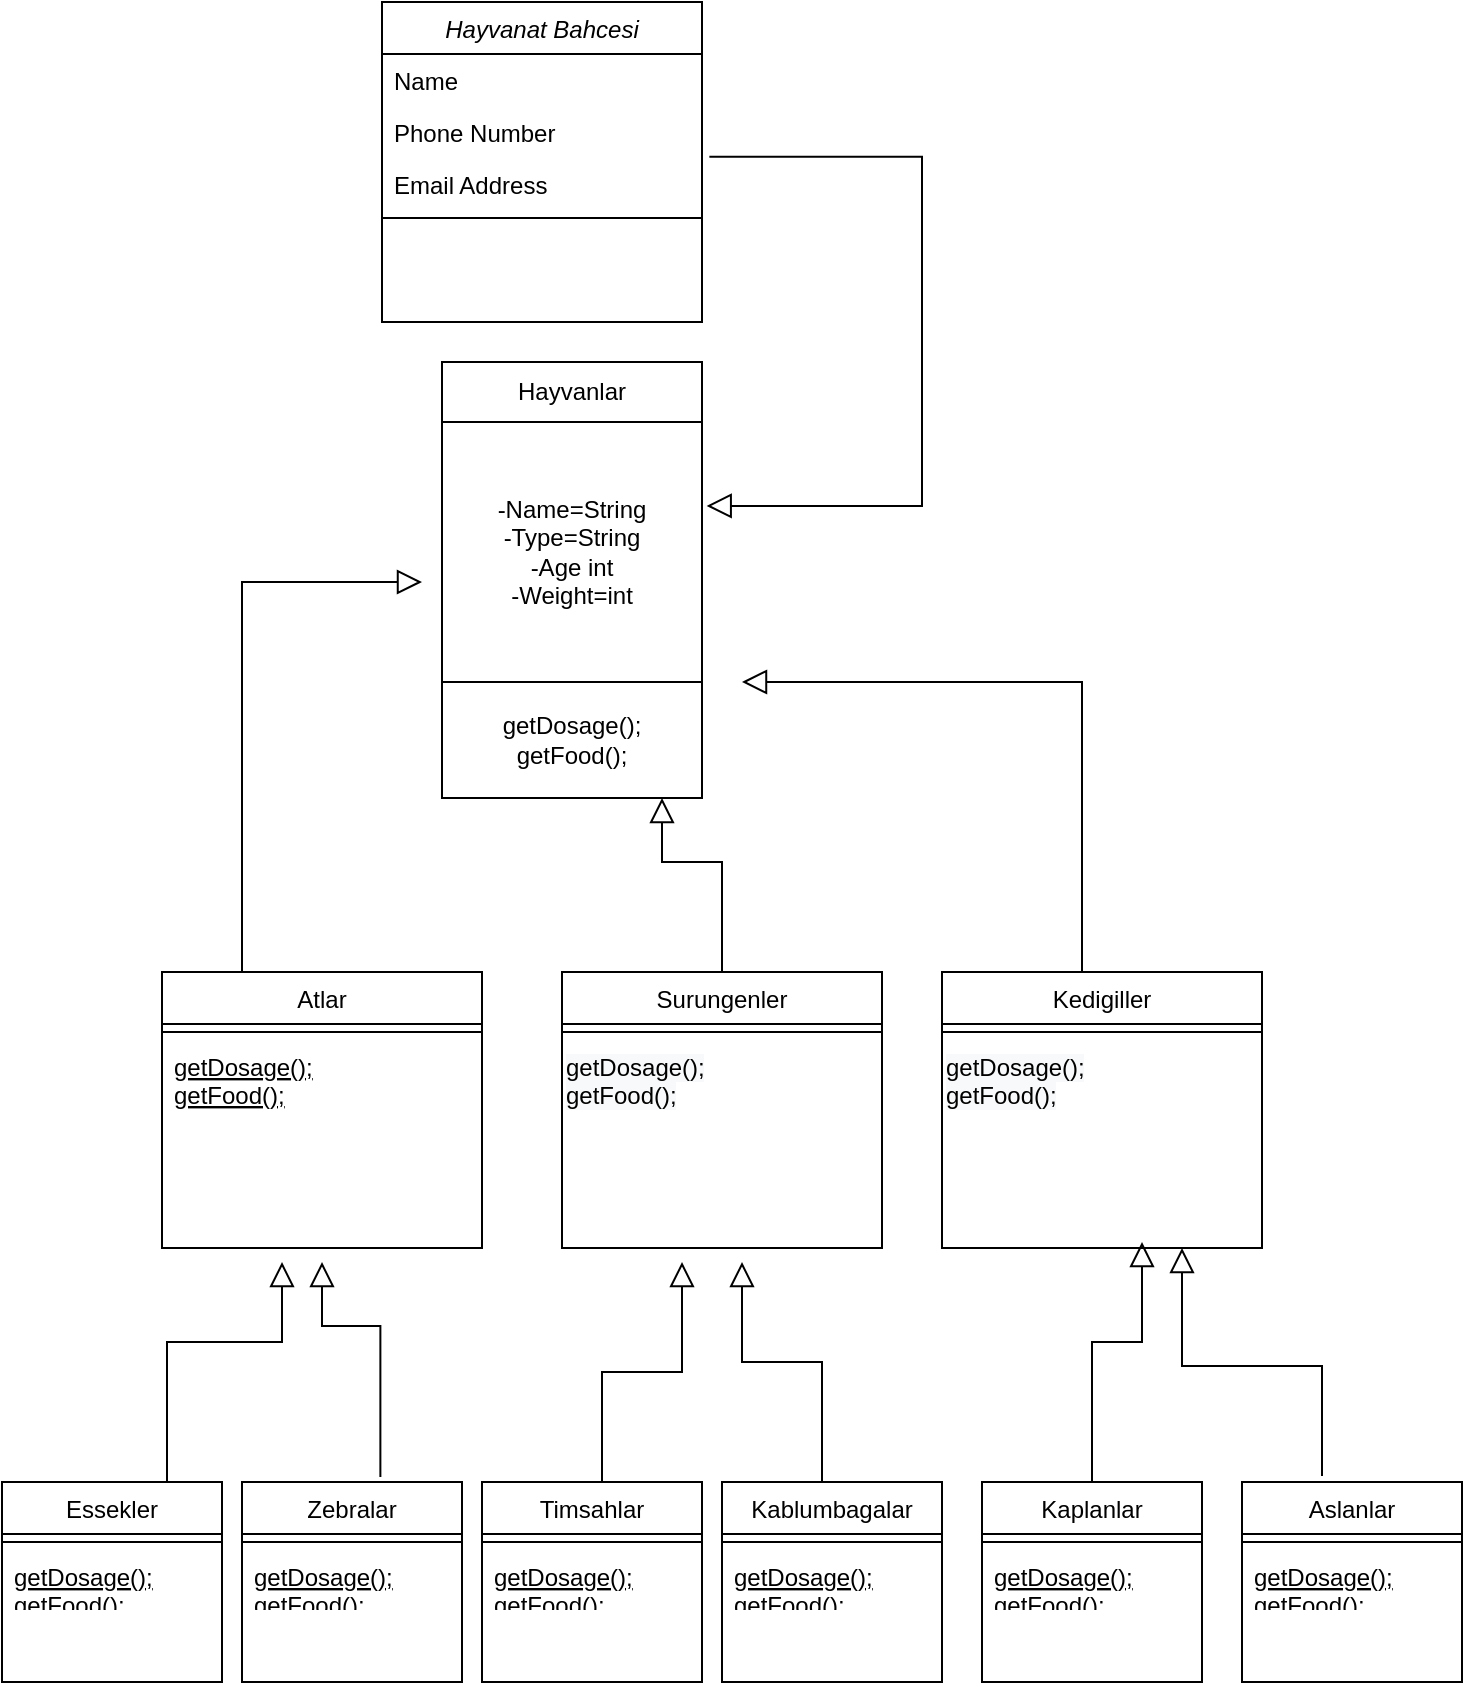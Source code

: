 <mxfile version="20.0.3" type="github">
  <diagram id="C5RBs43oDa-KdzZeNtuy" name="Page-1">
    <mxGraphModel dx="789" dy="357" grid="1" gridSize="10" guides="1" tooltips="1" connect="1" arrows="1" fold="1" page="1" pageScale="1" pageWidth="827" pageHeight="1169" math="0" shadow="0">
      <root>
        <mxCell id="WIyWlLk6GJQsqaUBKTNV-0" />
        <mxCell id="WIyWlLk6GJQsqaUBKTNV-1" parent="WIyWlLk6GJQsqaUBKTNV-0" />
        <mxCell id="zkfFHV4jXpPFQw0GAbJ--0" value="Hayvanat Bahcesi" style="swimlane;fontStyle=2;align=center;verticalAlign=top;childLayout=stackLayout;horizontal=1;startSize=26;horizontalStack=0;resizeParent=1;resizeLast=0;collapsible=1;marginBottom=0;rounded=0;shadow=0;strokeWidth=1;" parent="WIyWlLk6GJQsqaUBKTNV-1" vertex="1">
          <mxGeometry x="210" y="100" width="160" height="160" as="geometry">
            <mxRectangle x="230" y="140" width="160" height="26" as="alternateBounds" />
          </mxGeometry>
        </mxCell>
        <mxCell id="zkfFHV4jXpPFQw0GAbJ--1" value="Name" style="text;align=left;verticalAlign=top;spacingLeft=4;spacingRight=4;overflow=hidden;rotatable=0;points=[[0,0.5],[1,0.5]];portConstraint=eastwest;" parent="zkfFHV4jXpPFQw0GAbJ--0" vertex="1">
          <mxGeometry y="26" width="160" height="26" as="geometry" />
        </mxCell>
        <mxCell id="zkfFHV4jXpPFQw0GAbJ--2" value="Phone Number" style="text;align=left;verticalAlign=top;spacingLeft=4;spacingRight=4;overflow=hidden;rotatable=0;points=[[0,0.5],[1,0.5]];portConstraint=eastwest;rounded=0;shadow=0;html=0;" parent="zkfFHV4jXpPFQw0GAbJ--0" vertex="1">
          <mxGeometry y="52" width="160" height="26" as="geometry" />
        </mxCell>
        <mxCell id="zkfFHV4jXpPFQw0GAbJ--3" value="Email Address" style="text;align=left;verticalAlign=top;spacingLeft=4;spacingRight=4;overflow=hidden;rotatable=0;points=[[0,0.5],[1,0.5]];portConstraint=eastwest;rounded=0;shadow=0;html=0;" parent="zkfFHV4jXpPFQw0GAbJ--0" vertex="1">
          <mxGeometry y="78" width="160" height="26" as="geometry" />
        </mxCell>
        <mxCell id="zkfFHV4jXpPFQw0GAbJ--4" value="" style="line;html=1;strokeWidth=1;align=left;verticalAlign=middle;spacingTop=-1;spacingLeft=3;spacingRight=3;rotatable=0;labelPosition=right;points=[];portConstraint=eastwest;" parent="zkfFHV4jXpPFQw0GAbJ--0" vertex="1">
          <mxGeometry y="104" width="160" height="8" as="geometry" />
        </mxCell>
        <mxCell id="zkfFHV4jXpPFQw0GAbJ--6" value="Atlar" style="swimlane;fontStyle=0;align=center;verticalAlign=top;childLayout=stackLayout;horizontal=1;startSize=26;horizontalStack=0;resizeParent=1;resizeLast=0;collapsible=1;marginBottom=0;rounded=0;shadow=0;strokeWidth=1;" parent="WIyWlLk6GJQsqaUBKTNV-1" vertex="1">
          <mxGeometry x="100" y="585" width="160" height="138" as="geometry">
            <mxRectangle x="130" y="380" width="160" height="26" as="alternateBounds" />
          </mxGeometry>
        </mxCell>
        <mxCell id="zkfFHV4jXpPFQw0GAbJ--9" value="" style="line;html=1;strokeWidth=1;align=left;verticalAlign=middle;spacingTop=-1;spacingLeft=3;spacingRight=3;rotatable=0;labelPosition=right;points=[];portConstraint=eastwest;" parent="zkfFHV4jXpPFQw0GAbJ--6" vertex="1">
          <mxGeometry y="26" width="160" height="8" as="geometry" />
        </mxCell>
        <mxCell id="zkfFHV4jXpPFQw0GAbJ--10" value="getDosage();&#xa;getFood();" style="text;align=left;verticalAlign=top;spacingLeft=4;spacingRight=4;overflow=hidden;rotatable=0;points=[[0,0.5],[1,0.5]];portConstraint=eastwest;fontStyle=4" parent="zkfFHV4jXpPFQw0GAbJ--6" vertex="1">
          <mxGeometry y="34" width="160" height="46" as="geometry" />
        </mxCell>
        <mxCell id="zkfFHV4jXpPFQw0GAbJ--12" value="" style="endArrow=block;endSize=10;endFill=0;shadow=0;strokeWidth=1;rounded=0;edgeStyle=elbowEdgeStyle;elbow=vertical;" parent="WIyWlLk6GJQsqaUBKTNV-1" source="zkfFHV4jXpPFQw0GAbJ--6" edge="1">
          <mxGeometry width="160" relative="1" as="geometry">
            <mxPoint x="200" y="203" as="sourcePoint" />
            <mxPoint x="230" y="390" as="targetPoint" />
            <Array as="points">
              <mxPoint x="140" y="390" />
              <mxPoint x="160" y="390" />
              <mxPoint x="300" y="570" />
              <mxPoint x="70" y="490" />
              <mxPoint x="130" y="460" />
              <mxPoint x="150" y="420" />
            </Array>
          </mxGeometry>
        </mxCell>
        <mxCell id="X85ITv8eHAQNXnpjcQH7-24" value="" style="shape=table;startSize=0;container=1;collapsible=0;childLayout=tableLayout;" vertex="1" parent="WIyWlLk6GJQsqaUBKTNV-1">
          <mxGeometry x="240" y="280" width="130" height="218" as="geometry" />
        </mxCell>
        <mxCell id="X85ITv8eHAQNXnpjcQH7-25" value="" style="shape=tableRow;horizontal=0;startSize=0;swimlaneHead=0;swimlaneBody=0;top=0;left=0;bottom=0;right=0;collapsible=0;dropTarget=0;fillColor=none;points=[[0,0.5],[1,0.5]];portConstraint=eastwest;" vertex="1" parent="X85ITv8eHAQNXnpjcQH7-24">
          <mxGeometry width="130" height="30" as="geometry" />
        </mxCell>
        <mxCell id="X85ITv8eHAQNXnpjcQH7-26" value="Hayvanlar" style="shape=partialRectangle;html=1;whiteSpace=wrap;connectable=0;overflow=hidden;fillColor=none;top=0;left=0;bottom=0;right=0;pointerEvents=1;" vertex="1" parent="X85ITv8eHAQNXnpjcQH7-25">
          <mxGeometry width="130" height="30" as="geometry">
            <mxRectangle width="130" height="30" as="alternateBounds" />
          </mxGeometry>
        </mxCell>
        <mxCell id="X85ITv8eHAQNXnpjcQH7-27" value="" style="shape=tableRow;horizontal=0;startSize=0;swimlaneHead=0;swimlaneBody=0;top=0;left=0;bottom=0;right=0;collapsible=0;dropTarget=0;fillColor=none;points=[[0,0.5],[1,0.5]];portConstraint=eastwest;" vertex="1" parent="X85ITv8eHAQNXnpjcQH7-24">
          <mxGeometry y="30" width="130" height="130" as="geometry" />
        </mxCell>
        <mxCell id="X85ITv8eHAQNXnpjcQH7-28" value="-Name=String&lt;br&gt;-Type=String&lt;br&gt;-Age int&lt;br&gt;-Weight=int" style="shape=partialRectangle;html=1;whiteSpace=wrap;connectable=0;overflow=hidden;fillColor=none;top=0;left=0;bottom=0;right=0;pointerEvents=1;" vertex="1" parent="X85ITv8eHAQNXnpjcQH7-27">
          <mxGeometry width="130" height="130" as="geometry">
            <mxRectangle width="130" height="130" as="alternateBounds" />
          </mxGeometry>
        </mxCell>
        <mxCell id="X85ITv8eHAQNXnpjcQH7-29" value="" style="shape=tableRow;horizontal=0;startSize=0;swimlaneHead=0;swimlaneBody=0;top=0;left=0;bottom=0;right=0;collapsible=0;dropTarget=0;fillColor=none;points=[[0,0.5],[1,0.5]];portConstraint=eastwest;" vertex="1" parent="X85ITv8eHAQNXnpjcQH7-24">
          <mxGeometry y="160" width="130" height="58" as="geometry" />
        </mxCell>
        <mxCell id="X85ITv8eHAQNXnpjcQH7-30" value="getDosage();&lt;br&gt;getFood();" style="shape=partialRectangle;html=1;whiteSpace=wrap;connectable=0;overflow=hidden;fillColor=none;top=0;left=0;bottom=0;right=0;pointerEvents=1;" vertex="1" parent="X85ITv8eHAQNXnpjcQH7-29">
          <mxGeometry width="130" height="58" as="geometry">
            <mxRectangle width="130" height="58" as="alternateBounds" />
          </mxGeometry>
        </mxCell>
        <mxCell id="X85ITv8eHAQNXnpjcQH7-42" value="Surungenler" style="swimlane;fontStyle=0;align=center;verticalAlign=top;childLayout=stackLayout;horizontal=1;startSize=26;horizontalStack=0;resizeParent=1;resizeLast=0;collapsible=1;marginBottom=0;rounded=0;shadow=0;strokeWidth=1;" vertex="1" parent="WIyWlLk6GJQsqaUBKTNV-1">
          <mxGeometry x="300" y="585" width="160" height="138" as="geometry">
            <mxRectangle x="130" y="380" width="160" height="26" as="alternateBounds" />
          </mxGeometry>
        </mxCell>
        <mxCell id="X85ITv8eHAQNXnpjcQH7-45" value="" style="line;html=1;strokeWidth=1;align=left;verticalAlign=middle;spacingTop=-1;spacingLeft=3;spacingRight=3;rotatable=0;labelPosition=right;points=[];portConstraint=eastwest;" vertex="1" parent="X85ITv8eHAQNXnpjcQH7-42">
          <mxGeometry y="26" width="160" height="8" as="geometry" />
        </mxCell>
        <mxCell id="X85ITv8eHAQNXnpjcQH7-56" value="&lt;span style=&quot;color: rgb(0, 0, 0); font-family: Helvetica; font-size: 12px; font-style: normal; font-variant-ligatures: normal; font-variant-caps: normal; font-weight: 400; letter-spacing: normal; orphans: 2; text-align: center; text-indent: 0px; text-transform: none; widows: 2; word-spacing: 0px; -webkit-text-stroke-width: 0px; background-color: rgb(248, 249, 250); text-decoration-thickness: initial; text-decoration-style: initial; text-decoration-color: initial; float: none; display: inline !important;&quot;&gt;getDosage();&lt;/span&gt;&lt;br style=&quot;color: rgb(0, 0, 0); font-family: Helvetica; font-size: 12px; font-style: normal; font-variant-ligatures: normal; font-variant-caps: normal; font-weight: 400; letter-spacing: normal; orphans: 2; text-align: center; text-indent: 0px; text-transform: none; widows: 2; word-spacing: 0px; -webkit-text-stroke-width: 0px; background-color: rgb(248, 249, 250); text-decoration-thickness: initial; text-decoration-style: initial; text-decoration-color: initial;&quot;&gt;&lt;span style=&quot;color: rgb(0, 0, 0); font-family: Helvetica; font-size: 12px; font-style: normal; font-variant-ligatures: normal; font-variant-caps: normal; font-weight: 400; letter-spacing: normal; orphans: 2; text-align: center; text-indent: 0px; text-transform: none; widows: 2; word-spacing: 0px; -webkit-text-stroke-width: 0px; background-color: rgb(248, 249, 250); text-decoration-thickness: initial; text-decoration-style: initial; text-decoration-color: initial; float: none; display: inline !important;&quot;&gt;getFood();&lt;/span&gt;" style="text;whiteSpace=wrap;html=1;" vertex="1" parent="X85ITv8eHAQNXnpjcQH7-42">
          <mxGeometry y="34" width="160" height="50" as="geometry" />
        </mxCell>
        <mxCell id="X85ITv8eHAQNXnpjcQH7-48" value="Kedigiller" style="swimlane;fontStyle=0;align=center;verticalAlign=top;childLayout=stackLayout;horizontal=1;startSize=26;horizontalStack=0;resizeParent=1;resizeLast=0;collapsible=1;marginBottom=0;rounded=0;shadow=0;strokeWidth=1;" vertex="1" parent="WIyWlLk6GJQsqaUBKTNV-1">
          <mxGeometry x="490" y="585" width="160" height="138" as="geometry">
            <mxRectangle x="130" y="380" width="160" height="26" as="alternateBounds" />
          </mxGeometry>
        </mxCell>
        <mxCell id="X85ITv8eHAQNXnpjcQH7-51" value="" style="line;html=1;strokeWidth=1;align=left;verticalAlign=middle;spacingTop=-1;spacingLeft=3;spacingRight=3;rotatable=0;labelPosition=right;points=[];portConstraint=eastwest;" vertex="1" parent="X85ITv8eHAQNXnpjcQH7-48">
          <mxGeometry y="26" width="160" height="8" as="geometry" />
        </mxCell>
        <mxCell id="X85ITv8eHAQNXnpjcQH7-57" value="&lt;span style=&quot;color: rgb(0, 0, 0); font-family: Helvetica; font-size: 12px; font-style: normal; font-variant-ligatures: normal; font-variant-caps: normal; font-weight: 400; letter-spacing: normal; orphans: 2; text-align: center; text-indent: 0px; text-transform: none; widows: 2; word-spacing: 0px; -webkit-text-stroke-width: 0px; background-color: rgb(248, 249, 250); text-decoration-thickness: initial; text-decoration-style: initial; text-decoration-color: initial; float: none; display: inline !important;&quot;&gt;getDosage();&lt;/span&gt;&lt;br style=&quot;color: rgb(0, 0, 0); font-family: Helvetica; font-size: 12px; font-style: normal; font-variant-ligatures: normal; font-variant-caps: normal; font-weight: 400; letter-spacing: normal; orphans: 2; text-align: center; text-indent: 0px; text-transform: none; widows: 2; word-spacing: 0px; -webkit-text-stroke-width: 0px; background-color: rgb(248, 249, 250); text-decoration-thickness: initial; text-decoration-style: initial; text-decoration-color: initial;&quot;&gt;&lt;span style=&quot;color: rgb(0, 0, 0); font-family: Helvetica; font-size: 12px; font-style: normal; font-variant-ligatures: normal; font-variant-caps: normal; font-weight: 400; letter-spacing: normal; orphans: 2; text-align: center; text-indent: 0px; text-transform: none; widows: 2; word-spacing: 0px; -webkit-text-stroke-width: 0px; background-color: rgb(248, 249, 250); text-decoration-thickness: initial; text-decoration-style: initial; text-decoration-color: initial; float: none; display: inline !important;&quot;&gt;getFood();&lt;/span&gt;" style="text;whiteSpace=wrap;html=1;" vertex="1" parent="X85ITv8eHAQNXnpjcQH7-48">
          <mxGeometry y="34" width="160" height="50" as="geometry" />
        </mxCell>
        <mxCell id="X85ITv8eHAQNXnpjcQH7-54" value="" style="endArrow=block;endSize=10;endFill=0;shadow=0;strokeWidth=1;rounded=0;edgeStyle=elbowEdgeStyle;elbow=vertical;" edge="1" parent="WIyWlLk6GJQsqaUBKTNV-1" target="X85ITv8eHAQNXnpjcQH7-29">
          <mxGeometry width="160" relative="1" as="geometry">
            <mxPoint x="380" y="585" as="sourcePoint" />
            <mxPoint x="447.68" y="453.32" as="targetPoint" />
            <Array as="points">
              <mxPoint x="350" y="530" />
              <mxPoint x="380" y="480" />
              <mxPoint x="350" y="390" />
              <mxPoint x="490" y="570" />
              <mxPoint x="260" y="490" />
              <mxPoint x="320" y="460" />
              <mxPoint x="340" y="420" />
            </Array>
          </mxGeometry>
        </mxCell>
        <mxCell id="X85ITv8eHAQNXnpjcQH7-55" value="" style="endArrow=block;endSize=10;endFill=0;shadow=0;strokeWidth=1;rounded=0;edgeStyle=elbowEdgeStyle;elbow=vertical;" edge="1" parent="WIyWlLk6GJQsqaUBKTNV-1">
          <mxGeometry width="160" relative="1" as="geometry">
            <mxPoint x="560" y="585" as="sourcePoint" />
            <mxPoint x="390" y="440" as="targetPoint" />
            <Array as="points">
              <mxPoint x="500" y="440" />
              <mxPoint x="530" y="390" />
              <mxPoint x="670" y="570" />
              <mxPoint x="440" y="490" />
              <mxPoint x="500" y="460" />
              <mxPoint x="520" y="420" />
            </Array>
          </mxGeometry>
        </mxCell>
        <mxCell id="X85ITv8eHAQNXnpjcQH7-61" value="" style="endArrow=block;endSize=10;endFill=0;shadow=0;strokeWidth=1;rounded=0;edgeStyle=elbowEdgeStyle;elbow=vertical;exitX=1.023;exitY=-0.026;exitDx=0;exitDy=0;exitPerimeter=0;entryX=1.018;entryY=0.323;entryDx=0;entryDy=0;entryPerimeter=0;" edge="1" parent="WIyWlLk6GJQsqaUBKTNV-1" source="zkfFHV4jXpPFQw0GAbJ--3" target="X85ITv8eHAQNXnpjcQH7-27">
          <mxGeometry width="160" relative="1" as="geometry">
            <mxPoint x="540" y="335" as="sourcePoint" />
            <mxPoint x="400" y="360" as="targetPoint" />
            <Array as="points">
              <mxPoint x="480" y="190" />
              <mxPoint x="510" y="140" />
              <mxPoint x="650" y="320" />
              <mxPoint x="420" y="240" />
              <mxPoint x="480" y="210" />
              <mxPoint x="500" y="170" />
            </Array>
          </mxGeometry>
        </mxCell>
        <mxCell id="X85ITv8eHAQNXnpjcQH7-62" value="Essekler" style="swimlane;fontStyle=0;align=center;verticalAlign=top;childLayout=stackLayout;horizontal=1;startSize=26;horizontalStack=0;resizeParent=1;resizeLast=0;collapsible=1;marginBottom=0;rounded=0;shadow=0;strokeWidth=1;" vertex="1" parent="WIyWlLk6GJQsqaUBKTNV-1">
          <mxGeometry x="20" y="840" width="110" height="100" as="geometry">
            <mxRectangle x="130" y="380" width="160" height="26" as="alternateBounds" />
          </mxGeometry>
        </mxCell>
        <mxCell id="X85ITv8eHAQNXnpjcQH7-63" value="" style="line;html=1;strokeWidth=1;align=left;verticalAlign=middle;spacingTop=-1;spacingLeft=3;spacingRight=3;rotatable=0;labelPosition=right;points=[];portConstraint=eastwest;" vertex="1" parent="X85ITv8eHAQNXnpjcQH7-62">
          <mxGeometry y="26" width="110" height="8" as="geometry" />
        </mxCell>
        <mxCell id="X85ITv8eHAQNXnpjcQH7-64" value="getDosage();&#xa;getFood();" style="text;align=left;verticalAlign=top;spacingLeft=4;spacingRight=4;overflow=hidden;rotatable=0;points=[[0,0.5],[1,0.5]];portConstraint=eastwest;fontStyle=4" vertex="1" parent="X85ITv8eHAQNXnpjcQH7-62">
          <mxGeometry y="34" width="110" height="26" as="geometry" />
        </mxCell>
        <mxCell id="X85ITv8eHAQNXnpjcQH7-65" value="Zebralar" style="swimlane;fontStyle=0;align=center;verticalAlign=top;childLayout=stackLayout;horizontal=1;startSize=26;horizontalStack=0;resizeParent=1;resizeLast=0;collapsible=1;marginBottom=0;rounded=0;shadow=0;strokeWidth=1;" vertex="1" parent="WIyWlLk6GJQsqaUBKTNV-1">
          <mxGeometry x="140" y="840" width="110" height="100" as="geometry">
            <mxRectangle x="130" y="380" width="160" height="26" as="alternateBounds" />
          </mxGeometry>
        </mxCell>
        <mxCell id="X85ITv8eHAQNXnpjcQH7-66" value="" style="line;html=1;strokeWidth=1;align=left;verticalAlign=middle;spacingTop=-1;spacingLeft=3;spacingRight=3;rotatable=0;labelPosition=right;points=[];portConstraint=eastwest;" vertex="1" parent="X85ITv8eHAQNXnpjcQH7-65">
          <mxGeometry y="26" width="110" height="8" as="geometry" />
        </mxCell>
        <mxCell id="X85ITv8eHAQNXnpjcQH7-67" value="getDosage();&#xa;getFood();" style="text;align=left;verticalAlign=top;spacingLeft=4;spacingRight=4;overflow=hidden;rotatable=0;points=[[0,0.5],[1,0.5]];portConstraint=eastwest;fontStyle=4" vertex="1" parent="X85ITv8eHAQNXnpjcQH7-65">
          <mxGeometry y="34" width="110" height="26" as="geometry" />
        </mxCell>
        <mxCell id="X85ITv8eHAQNXnpjcQH7-68" value="Timsahlar" style="swimlane;fontStyle=0;align=center;verticalAlign=top;childLayout=stackLayout;horizontal=1;startSize=26;horizontalStack=0;resizeParent=1;resizeLast=0;collapsible=1;marginBottom=0;rounded=0;shadow=0;strokeWidth=1;" vertex="1" parent="WIyWlLk6GJQsqaUBKTNV-1">
          <mxGeometry x="260" y="840" width="110" height="100" as="geometry">
            <mxRectangle x="130" y="380" width="160" height="26" as="alternateBounds" />
          </mxGeometry>
        </mxCell>
        <mxCell id="X85ITv8eHAQNXnpjcQH7-69" value="" style="line;html=1;strokeWidth=1;align=left;verticalAlign=middle;spacingTop=-1;spacingLeft=3;spacingRight=3;rotatable=0;labelPosition=right;points=[];portConstraint=eastwest;" vertex="1" parent="X85ITv8eHAQNXnpjcQH7-68">
          <mxGeometry y="26" width="110" height="8" as="geometry" />
        </mxCell>
        <mxCell id="X85ITv8eHAQNXnpjcQH7-70" value="getDosage();&#xa;getFood();" style="text;align=left;verticalAlign=top;spacingLeft=4;spacingRight=4;overflow=hidden;rotatable=0;points=[[0,0.5],[1,0.5]];portConstraint=eastwest;fontStyle=4" vertex="1" parent="X85ITv8eHAQNXnpjcQH7-68">
          <mxGeometry y="34" width="110" height="26" as="geometry" />
        </mxCell>
        <mxCell id="X85ITv8eHAQNXnpjcQH7-71" value="Kablumbagalar" style="swimlane;fontStyle=0;align=center;verticalAlign=top;childLayout=stackLayout;horizontal=1;startSize=26;horizontalStack=0;resizeParent=1;resizeLast=0;collapsible=1;marginBottom=0;rounded=0;shadow=0;strokeWidth=1;" vertex="1" parent="WIyWlLk6GJQsqaUBKTNV-1">
          <mxGeometry x="380" y="840" width="110" height="100" as="geometry">
            <mxRectangle x="130" y="380" width="160" height="26" as="alternateBounds" />
          </mxGeometry>
        </mxCell>
        <mxCell id="X85ITv8eHAQNXnpjcQH7-72" value="" style="line;html=1;strokeWidth=1;align=left;verticalAlign=middle;spacingTop=-1;spacingLeft=3;spacingRight=3;rotatable=0;labelPosition=right;points=[];portConstraint=eastwest;" vertex="1" parent="X85ITv8eHAQNXnpjcQH7-71">
          <mxGeometry y="26" width="110" height="8" as="geometry" />
        </mxCell>
        <mxCell id="X85ITv8eHAQNXnpjcQH7-73" value="getDosage();&#xa;getFood();" style="text;align=left;verticalAlign=top;spacingLeft=4;spacingRight=4;overflow=hidden;rotatable=0;points=[[0,0.5],[1,0.5]];portConstraint=eastwest;fontStyle=4" vertex="1" parent="X85ITv8eHAQNXnpjcQH7-71">
          <mxGeometry y="34" width="110" height="26" as="geometry" />
        </mxCell>
        <mxCell id="X85ITv8eHAQNXnpjcQH7-74" value="Kaplanlar" style="swimlane;fontStyle=0;align=center;verticalAlign=top;childLayout=stackLayout;horizontal=1;startSize=26;horizontalStack=0;resizeParent=1;resizeLast=0;collapsible=1;marginBottom=0;rounded=0;shadow=0;strokeWidth=1;" vertex="1" parent="WIyWlLk6GJQsqaUBKTNV-1">
          <mxGeometry x="510" y="840" width="110" height="100" as="geometry">
            <mxRectangle x="130" y="380" width="160" height="26" as="alternateBounds" />
          </mxGeometry>
        </mxCell>
        <mxCell id="X85ITv8eHAQNXnpjcQH7-75" value="" style="line;html=1;strokeWidth=1;align=left;verticalAlign=middle;spacingTop=-1;spacingLeft=3;spacingRight=3;rotatable=0;labelPosition=right;points=[];portConstraint=eastwest;" vertex="1" parent="X85ITv8eHAQNXnpjcQH7-74">
          <mxGeometry y="26" width="110" height="8" as="geometry" />
        </mxCell>
        <mxCell id="X85ITv8eHAQNXnpjcQH7-76" value="getDosage();&#xa;getFood();" style="text;align=left;verticalAlign=top;spacingLeft=4;spacingRight=4;overflow=hidden;rotatable=0;points=[[0,0.5],[1,0.5]];portConstraint=eastwest;fontStyle=4" vertex="1" parent="X85ITv8eHAQNXnpjcQH7-74">
          <mxGeometry y="34" width="110" height="26" as="geometry" />
        </mxCell>
        <mxCell id="X85ITv8eHAQNXnpjcQH7-77" value="Aslanlar" style="swimlane;fontStyle=0;align=center;verticalAlign=top;childLayout=stackLayout;horizontal=1;startSize=26;horizontalStack=0;resizeParent=1;resizeLast=0;collapsible=1;marginBottom=0;rounded=0;shadow=0;strokeWidth=1;" vertex="1" parent="WIyWlLk6GJQsqaUBKTNV-1">
          <mxGeometry x="640" y="840" width="110" height="100" as="geometry">
            <mxRectangle x="130" y="380" width="160" height="26" as="alternateBounds" />
          </mxGeometry>
        </mxCell>
        <mxCell id="X85ITv8eHAQNXnpjcQH7-78" value="" style="line;html=1;strokeWidth=1;align=left;verticalAlign=middle;spacingTop=-1;spacingLeft=3;spacingRight=3;rotatable=0;labelPosition=right;points=[];portConstraint=eastwest;" vertex="1" parent="X85ITv8eHAQNXnpjcQH7-77">
          <mxGeometry y="26" width="110" height="8" as="geometry" />
        </mxCell>
        <mxCell id="X85ITv8eHAQNXnpjcQH7-79" value="getDosage();&#xa;getFood();" style="text;align=left;verticalAlign=top;spacingLeft=4;spacingRight=4;overflow=hidden;rotatable=0;points=[[0,0.5],[1,0.5]];portConstraint=eastwest;fontStyle=4" vertex="1" parent="X85ITv8eHAQNXnpjcQH7-77">
          <mxGeometry y="34" width="110" height="26" as="geometry" />
        </mxCell>
        <mxCell id="X85ITv8eHAQNXnpjcQH7-80" value="" style="endArrow=block;endSize=10;endFill=0;shadow=0;strokeWidth=1;rounded=0;edgeStyle=elbowEdgeStyle;elbow=vertical;exitX=0.629;exitY=-0.025;exitDx=0;exitDy=0;exitPerimeter=0;" edge="1" parent="WIyWlLk6GJQsqaUBKTNV-1" source="X85ITv8eHAQNXnpjcQH7-65">
          <mxGeometry width="160" relative="1" as="geometry">
            <mxPoint x="210" y="817" as="sourcePoint" />
            <mxPoint x="180" y="730.0" as="targetPoint" />
            <Array as="points">
              <mxPoint x="180" y="762" />
              <mxPoint x="210" y="712" />
              <mxPoint x="180" y="622" />
              <mxPoint x="320" y="802" />
              <mxPoint x="90" y="722" />
              <mxPoint x="150" y="692" />
              <mxPoint x="170" y="652" />
            </Array>
          </mxGeometry>
        </mxCell>
        <mxCell id="X85ITv8eHAQNXnpjcQH7-81" value="" style="endArrow=block;endSize=10;endFill=0;shadow=0;strokeWidth=1;rounded=0;edgeStyle=elbowEdgeStyle;elbow=vertical;" edge="1" parent="WIyWlLk6GJQsqaUBKTNV-1" source="X85ITv8eHAQNXnpjcQH7-71">
          <mxGeometry width="160" relative="1" as="geometry">
            <mxPoint x="420" y="817" as="sourcePoint" />
            <mxPoint x="390" y="730" as="targetPoint" />
            <Array as="points">
              <mxPoint x="430" y="780" />
              <mxPoint x="410" y="790" />
              <mxPoint x="435" y="810" />
              <mxPoint x="390" y="762" />
              <mxPoint x="420" y="712" />
              <mxPoint x="390" y="622" />
              <mxPoint x="530" y="802" />
              <mxPoint x="300" y="722" />
              <mxPoint x="360" y="692" />
              <mxPoint x="380" y="652" />
            </Array>
          </mxGeometry>
        </mxCell>
        <mxCell id="X85ITv8eHAQNXnpjcQH7-82" value="" style="endArrow=block;endSize=10;endFill=0;shadow=0;strokeWidth=1;rounded=0;edgeStyle=elbowEdgeStyle;elbow=vertical;exitX=0.75;exitY=0;exitDx=0;exitDy=0;" edge="1" parent="WIyWlLk6GJQsqaUBKTNV-1" source="X85ITv8eHAQNXnpjcQH7-62">
          <mxGeometry width="160" relative="1" as="geometry">
            <mxPoint x="110" y="820" as="sourcePoint" />
            <mxPoint x="160" y="730" as="targetPoint" />
            <Array as="points">
              <mxPoint x="160" y="770" />
              <mxPoint x="110" y="722" />
              <mxPoint x="80" y="632" />
              <mxPoint x="220" y="812" />
              <mxPoint x="-10" y="732" />
              <mxPoint x="50" y="702" />
              <mxPoint x="70" y="662" />
            </Array>
          </mxGeometry>
        </mxCell>
        <mxCell id="X85ITv8eHAQNXnpjcQH7-83" value="" style="endArrow=block;endSize=10;endFill=0;shadow=0;strokeWidth=1;rounded=0;edgeStyle=elbowEdgeStyle;elbow=vertical;" edge="1" parent="WIyWlLk6GJQsqaUBKTNV-1">
          <mxGeometry width="160" relative="1" as="geometry">
            <mxPoint x="320" y="840" as="sourcePoint" />
            <mxPoint x="360" y="730" as="targetPoint" />
            <Array as="points">
              <mxPoint x="290" y="785" />
              <mxPoint x="320" y="735" />
              <mxPoint x="290" y="645" />
              <mxPoint x="430" y="825" />
              <mxPoint x="200" y="745" />
              <mxPoint x="260" y="715" />
              <mxPoint x="280" y="675" />
            </Array>
          </mxGeometry>
        </mxCell>
        <mxCell id="X85ITv8eHAQNXnpjcQH7-84" value="" style="endArrow=block;endSize=10;endFill=0;shadow=0;strokeWidth=1;rounded=0;edgeStyle=elbowEdgeStyle;elbow=vertical;exitX=0.5;exitY=0;exitDx=0;exitDy=0;" edge="1" parent="WIyWlLk6GJQsqaUBKTNV-1" source="X85ITv8eHAQNXnpjcQH7-74">
          <mxGeometry width="160" relative="1" as="geometry">
            <mxPoint x="580" y="827" as="sourcePoint" />
            <mxPoint x="590" y="720" as="targetPoint" />
            <Array as="points">
              <mxPoint x="530" y="770" />
              <mxPoint x="550" y="772" />
              <mxPoint x="580" y="722" />
              <mxPoint x="550" y="632" />
              <mxPoint x="690" y="812" />
              <mxPoint x="460" y="732" />
              <mxPoint x="520" y="702" />
              <mxPoint x="540" y="662" />
            </Array>
          </mxGeometry>
        </mxCell>
        <mxCell id="X85ITv8eHAQNXnpjcQH7-85" value="" style="endArrow=block;endSize=10;endFill=0;shadow=0;strokeWidth=1;rounded=0;edgeStyle=elbowEdgeStyle;elbow=vertical;entryX=0.75;entryY=1;entryDx=0;entryDy=0;" edge="1" parent="WIyWlLk6GJQsqaUBKTNV-1" target="X85ITv8eHAQNXnpjcQH7-48">
          <mxGeometry width="160" relative="1" as="geometry">
            <mxPoint x="680" y="837" as="sourcePoint" />
            <mxPoint x="650" y="750" as="targetPoint" />
            <Array as="points">
              <mxPoint x="650" y="782" />
              <mxPoint x="680" y="732" />
              <mxPoint x="650" y="642" />
              <mxPoint x="790" y="822" />
              <mxPoint x="560" y="742" />
              <mxPoint x="620" y="712" />
              <mxPoint x="640" y="672" />
            </Array>
          </mxGeometry>
        </mxCell>
      </root>
    </mxGraphModel>
  </diagram>
</mxfile>
